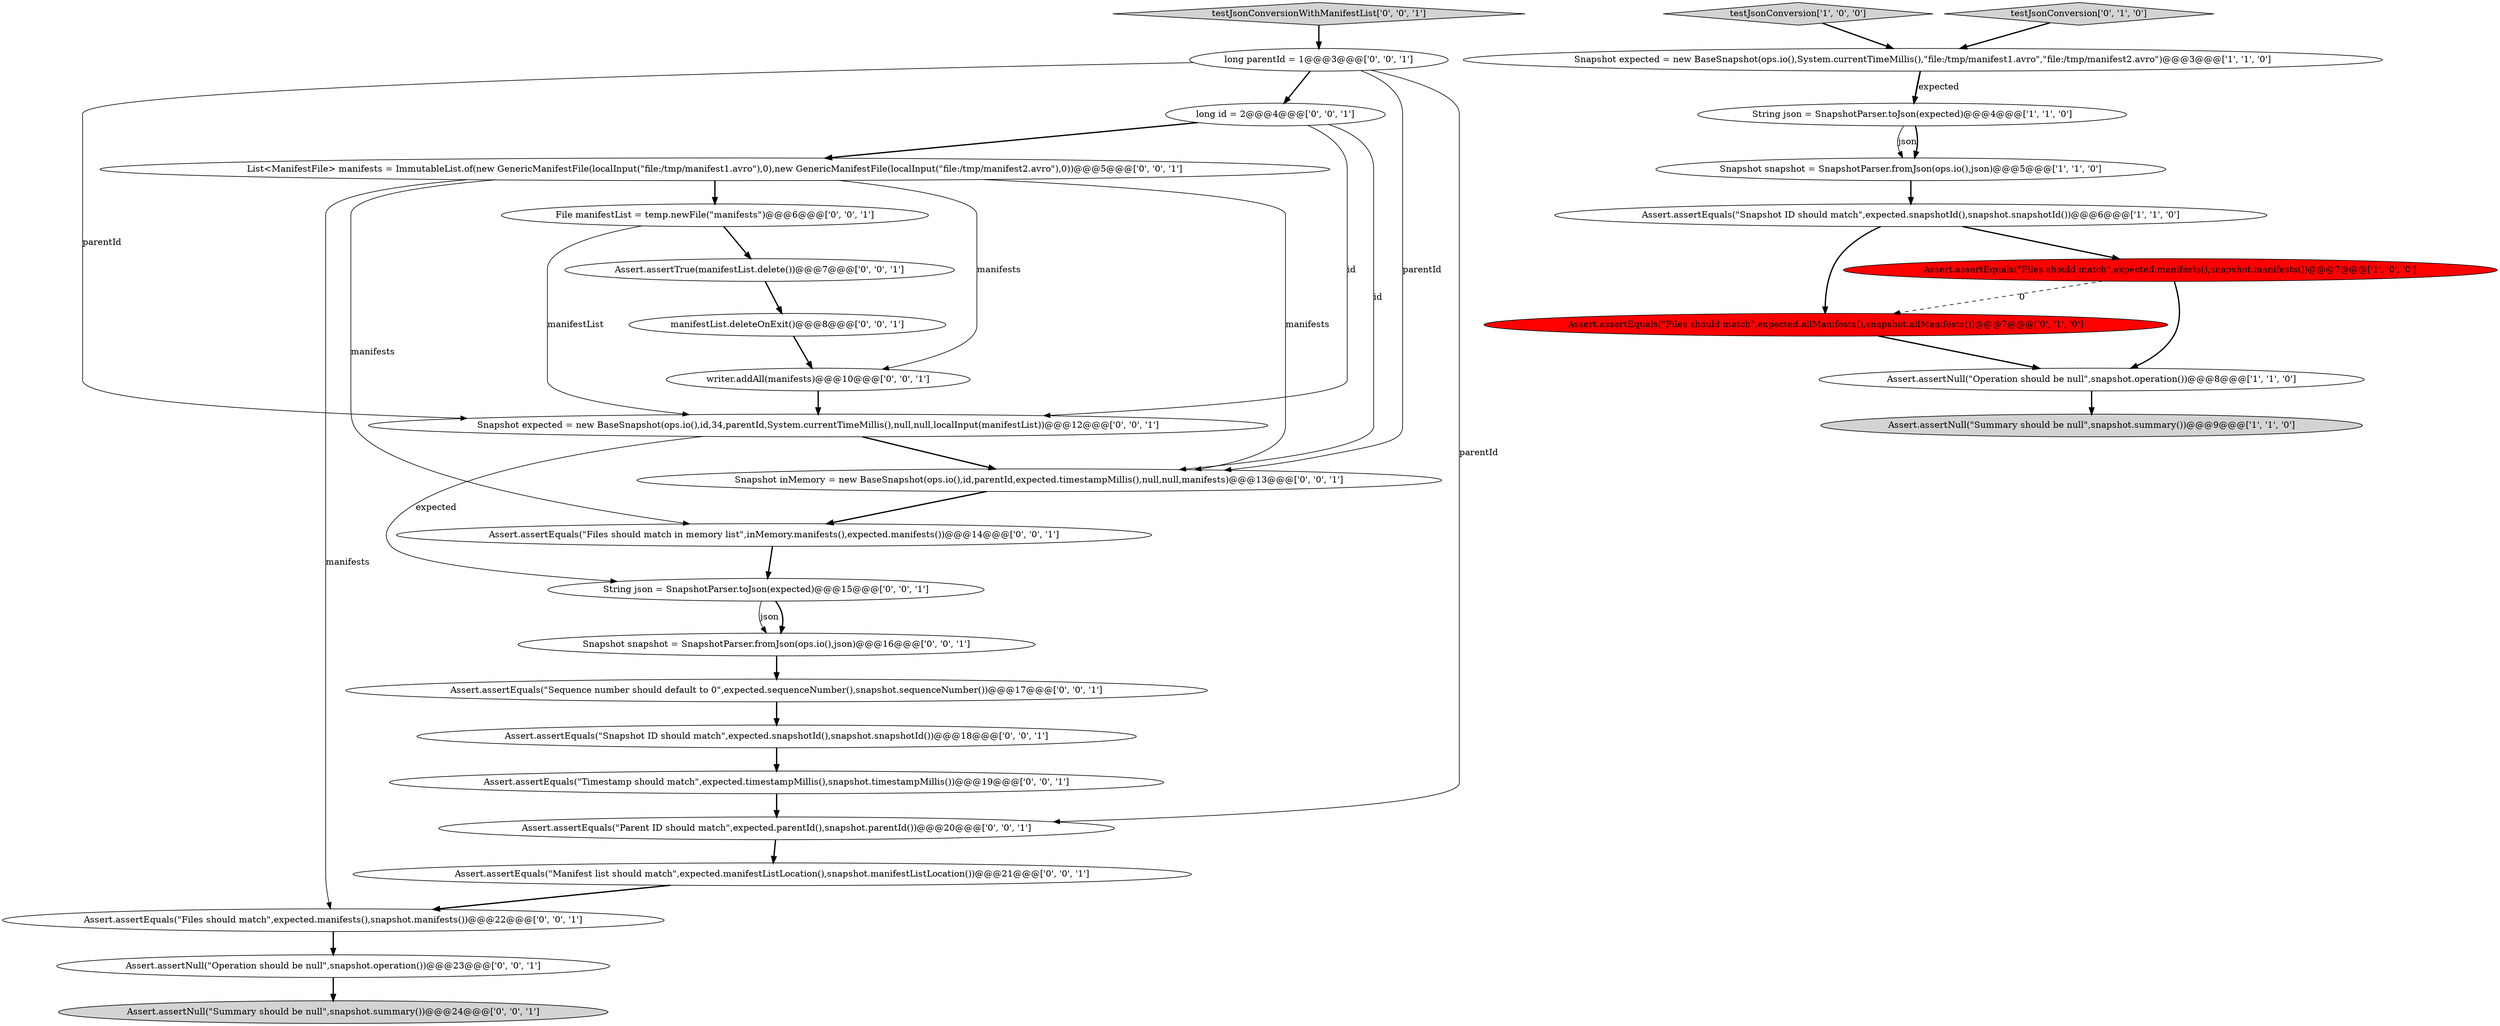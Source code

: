 digraph {
25 [style = filled, label = "Assert.assertNull(\"Operation should be null\",snapshot.operation())@@@23@@@['0', '0', '1']", fillcolor = white, shape = ellipse image = "AAA0AAABBB3BBB"];
12 [style = filled, label = "Assert.assertEquals(\"Timestamp should match\",expected.timestampMillis(),snapshot.timestampMillis())@@@19@@@['0', '0', '1']", fillcolor = white, shape = ellipse image = "AAA0AAABBB3BBB"];
18 [style = filled, label = "long parentId = 1@@@3@@@['0', '0', '1']", fillcolor = white, shape = ellipse image = "AAA0AAABBB3BBB"];
5 [style = filled, label = "Assert.assertEquals(\"Snapshot ID should match\",expected.snapshotId(),snapshot.snapshotId())@@@6@@@['1', '1', '0']", fillcolor = white, shape = ellipse image = "AAA0AAABBB1BBB"];
10 [style = filled, label = "String json = SnapshotParser.toJson(expected)@@@15@@@['0', '0', '1']", fillcolor = white, shape = ellipse image = "AAA0AAABBB3BBB"];
23 [style = filled, label = "List<ManifestFile> manifests = ImmutableList.of(new GenericManifestFile(localInput(\"file:/tmp/manifest1.avro\"),0),new GenericManifestFile(localInput(\"file:/tmp/manifest2.avro\"),0))@@@5@@@['0', '0', '1']", fillcolor = white, shape = ellipse image = "AAA0AAABBB3BBB"];
19 [style = filled, label = "long id = 2@@@4@@@['0', '0', '1']", fillcolor = white, shape = ellipse image = "AAA0AAABBB3BBB"];
28 [style = filled, label = "Snapshot expected = new BaseSnapshot(ops.io(),id,34,parentId,System.currentTimeMillis(),null,null,localInput(manifestList))@@@12@@@['0', '0', '1']", fillcolor = white, shape = ellipse image = "AAA0AAABBB3BBB"];
4 [style = filled, label = "Snapshot snapshot = SnapshotParser.fromJson(ops.io(),json)@@@5@@@['1', '1', '0']", fillcolor = white, shape = ellipse image = "AAA0AAABBB1BBB"];
9 [style = filled, label = "Assert.assertEquals(\"Files should match\",expected.allManifests(),snapshot.allManifests())@@@7@@@['0', '1', '0']", fillcolor = red, shape = ellipse image = "AAA1AAABBB2BBB"];
22 [style = filled, label = "Snapshot snapshot = SnapshotParser.fromJson(ops.io(),json)@@@16@@@['0', '0', '1']", fillcolor = white, shape = ellipse image = "AAA0AAABBB3BBB"];
0 [style = filled, label = "String json = SnapshotParser.toJson(expected)@@@4@@@['1', '1', '0']", fillcolor = white, shape = ellipse image = "AAA0AAABBB1BBB"];
17 [style = filled, label = "Assert.assertEquals(\"Snapshot ID should match\",expected.snapshotId(),snapshot.snapshotId())@@@18@@@['0', '0', '1']", fillcolor = white, shape = ellipse image = "AAA0AAABBB3BBB"];
15 [style = filled, label = "Assert.assertEquals(\"Manifest list should match\",expected.manifestListLocation(),snapshot.manifestListLocation())@@@21@@@['0', '0', '1']", fillcolor = white, shape = ellipse image = "AAA0AAABBB3BBB"];
21 [style = filled, label = "File manifestList = temp.newFile(\"manifests\")@@@6@@@['0', '0', '1']", fillcolor = white, shape = ellipse image = "AAA0AAABBB3BBB"];
7 [style = filled, label = "Assert.assertNull(\"Summary should be null\",snapshot.summary())@@@9@@@['1', '1', '0']", fillcolor = lightgray, shape = ellipse image = "AAA0AAABBB1BBB"];
27 [style = filled, label = "writer.addAll(manifests)@@@10@@@['0', '0', '1']", fillcolor = white, shape = ellipse image = "AAA0AAABBB3BBB"];
30 [style = filled, label = "Assert.assertEquals(\"Parent ID should match\",expected.parentId(),snapshot.parentId())@@@20@@@['0', '0', '1']", fillcolor = white, shape = ellipse image = "AAA0AAABBB3BBB"];
13 [style = filled, label = "testJsonConversionWithManifestList['0', '0', '1']", fillcolor = lightgray, shape = diamond image = "AAA0AAABBB3BBB"];
2 [style = filled, label = "Assert.assertNull(\"Operation should be null\",snapshot.operation())@@@8@@@['1', '1', '0']", fillcolor = white, shape = ellipse image = "AAA0AAABBB1BBB"];
29 [style = filled, label = "Assert.assertTrue(manifestList.delete())@@@7@@@['0', '0', '1']", fillcolor = white, shape = ellipse image = "AAA0AAABBB3BBB"];
14 [style = filled, label = "manifestList.deleteOnExit()@@@8@@@['0', '0', '1']", fillcolor = white, shape = ellipse image = "AAA0AAABBB3BBB"];
1 [style = filled, label = "testJsonConversion['1', '0', '0']", fillcolor = lightgray, shape = diamond image = "AAA0AAABBB1BBB"];
6 [style = filled, label = "Assert.assertEquals(\"Files should match\",expected.manifests(),snapshot.manifests())@@@7@@@['1', '0', '0']", fillcolor = red, shape = ellipse image = "AAA1AAABBB1BBB"];
8 [style = filled, label = "testJsonConversion['0', '1', '0']", fillcolor = lightgray, shape = diamond image = "AAA0AAABBB2BBB"];
3 [style = filled, label = "Snapshot expected = new BaseSnapshot(ops.io(),System.currentTimeMillis(),\"file:/tmp/manifest1.avro\",\"file:/tmp/manifest2.avro\")@@@3@@@['1', '1', '0']", fillcolor = white, shape = ellipse image = "AAA0AAABBB1BBB"];
26 [style = filled, label = "Assert.assertEquals(\"Files should match in memory list\",inMemory.manifests(),expected.manifests())@@@14@@@['0', '0', '1']", fillcolor = white, shape = ellipse image = "AAA0AAABBB3BBB"];
16 [style = filled, label = "Snapshot inMemory = new BaseSnapshot(ops.io(),id,parentId,expected.timestampMillis(),null,null,manifests)@@@13@@@['0', '0', '1']", fillcolor = white, shape = ellipse image = "AAA0AAABBB3BBB"];
20 [style = filled, label = "Assert.assertNull(\"Summary should be null\",snapshot.summary())@@@24@@@['0', '0', '1']", fillcolor = lightgray, shape = ellipse image = "AAA0AAABBB3BBB"];
24 [style = filled, label = "Assert.assertEquals(\"Files should match\",expected.manifests(),snapshot.manifests())@@@22@@@['0', '0', '1']", fillcolor = white, shape = ellipse image = "AAA0AAABBB3BBB"];
11 [style = filled, label = "Assert.assertEquals(\"Sequence number should default to 0\",expected.sequenceNumber(),snapshot.sequenceNumber())@@@17@@@['0', '0', '1']", fillcolor = white, shape = ellipse image = "AAA0AAABBB3BBB"];
10->22 [style = bold, label=""];
23->24 [style = solid, label="manifests"];
5->9 [style = bold, label=""];
28->10 [style = solid, label="expected"];
26->10 [style = bold, label=""];
18->30 [style = solid, label="parentId"];
9->2 [style = bold, label=""];
23->26 [style = solid, label="manifests"];
0->4 [style = solid, label="json"];
27->28 [style = bold, label=""];
8->3 [style = bold, label=""];
6->9 [style = dashed, label="0"];
1->3 [style = bold, label=""];
18->19 [style = bold, label=""];
16->26 [style = bold, label=""];
23->27 [style = solid, label="manifests"];
12->30 [style = bold, label=""];
18->16 [style = solid, label="parentId"];
28->16 [style = bold, label=""];
23->16 [style = solid, label="manifests"];
3->0 [style = bold, label=""];
3->0 [style = solid, label="expected"];
6->2 [style = bold, label=""];
21->28 [style = solid, label="manifestList"];
25->20 [style = bold, label=""];
17->12 [style = bold, label=""];
21->29 [style = bold, label=""];
5->6 [style = bold, label=""];
19->28 [style = solid, label="id"];
19->16 [style = solid, label="id"];
23->21 [style = bold, label=""];
0->4 [style = bold, label=""];
24->25 [style = bold, label=""];
19->23 [style = bold, label=""];
15->24 [style = bold, label=""];
29->14 [style = bold, label=""];
11->17 [style = bold, label=""];
14->27 [style = bold, label=""];
2->7 [style = bold, label=""];
10->22 [style = solid, label="json"];
4->5 [style = bold, label=""];
18->28 [style = solid, label="parentId"];
22->11 [style = bold, label=""];
13->18 [style = bold, label=""];
30->15 [style = bold, label=""];
}
